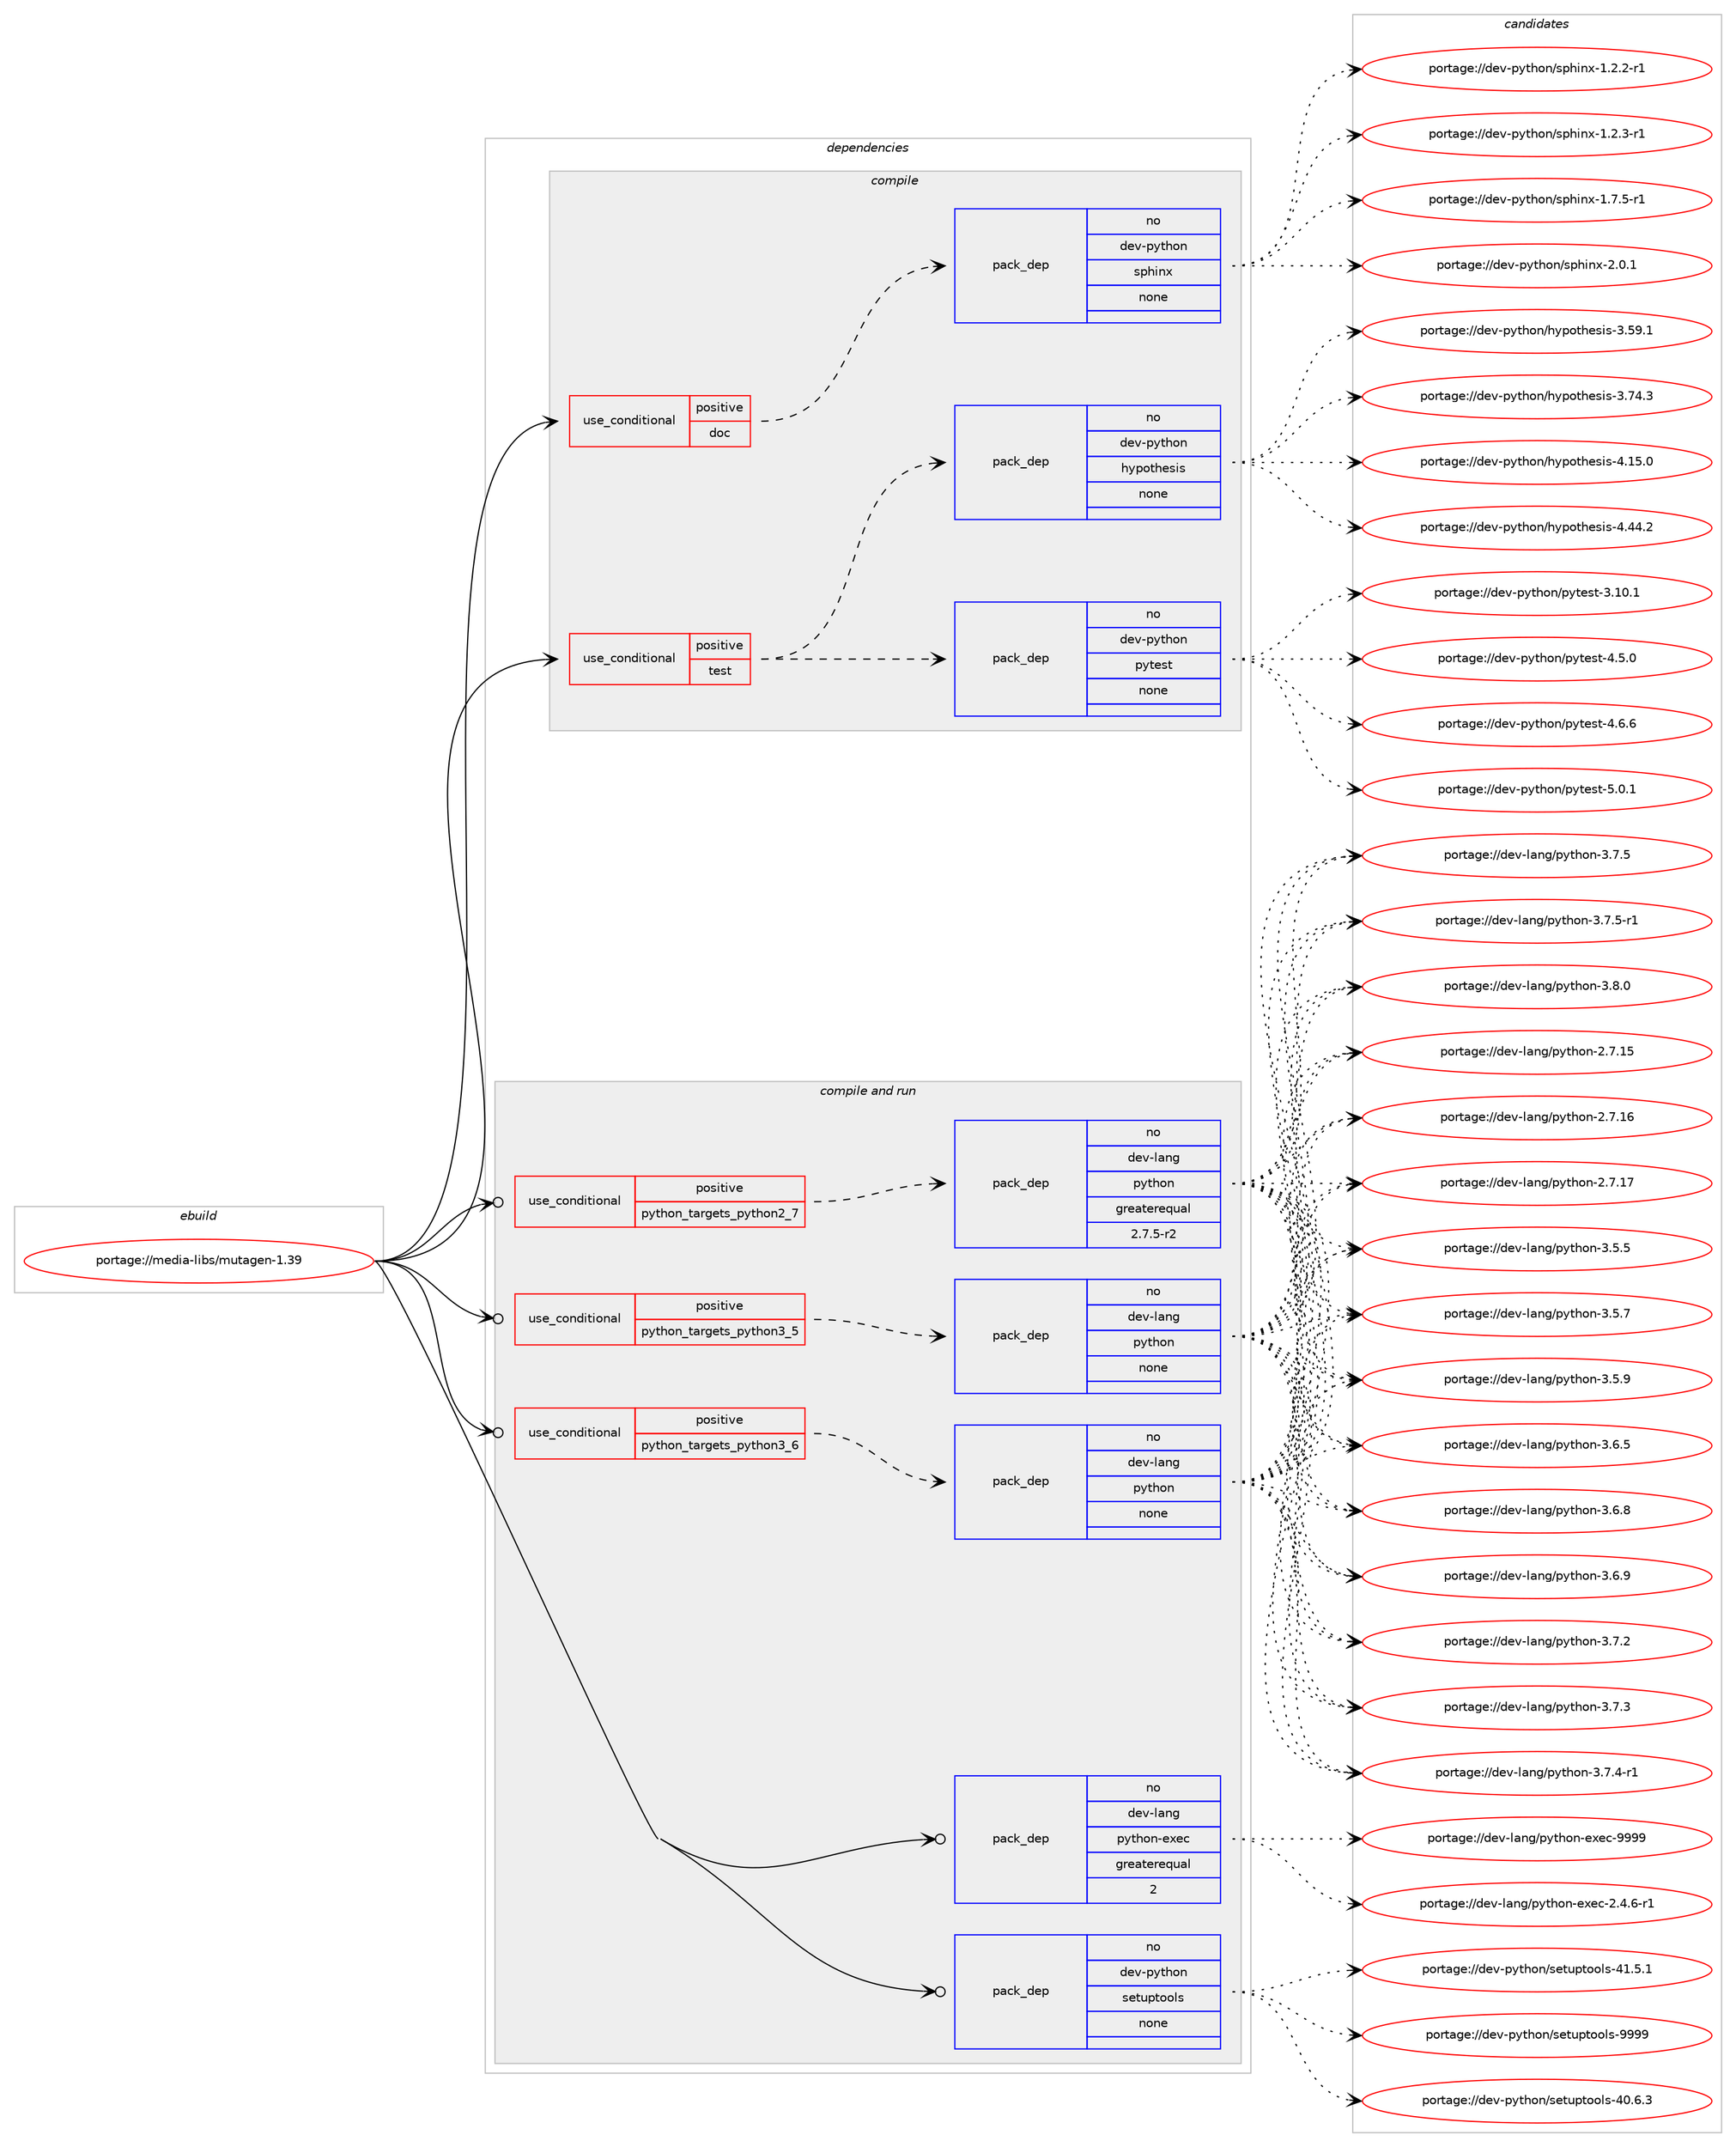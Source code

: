 digraph prolog {

# *************
# Graph options
# *************

newrank=true;
concentrate=true;
compound=true;
graph [rankdir=LR,fontname=Helvetica,fontsize=10,ranksep=1.5];#, ranksep=2.5, nodesep=0.2];
edge  [arrowhead=vee];
node  [fontname=Helvetica,fontsize=10];

# **********
# The ebuild
# **********

subgraph cluster_leftcol {
color=gray;
rank=same;
label=<<i>ebuild</i>>;
id [label="portage://media-libs/mutagen-1.39", color=red, width=4, href="../media-libs/mutagen-1.39.svg"];
}

# ****************
# The dependencies
# ****************

subgraph cluster_midcol {
color=gray;
label=<<i>dependencies</i>>;
subgraph cluster_compile {
fillcolor="#eeeeee";
style=filled;
label=<<i>compile</i>>;
subgraph cond80761 {
dependency323140 [label=<<TABLE BORDER="0" CELLBORDER="1" CELLSPACING="0" CELLPADDING="4"><TR><TD ROWSPAN="3" CELLPADDING="10">use_conditional</TD></TR><TR><TD>positive</TD></TR><TR><TD>doc</TD></TR></TABLE>>, shape=none, color=red];
subgraph pack237075 {
dependency323141 [label=<<TABLE BORDER="0" CELLBORDER="1" CELLSPACING="0" CELLPADDING="4" WIDTH="220"><TR><TD ROWSPAN="6" CELLPADDING="30">pack_dep</TD></TR><TR><TD WIDTH="110">no</TD></TR><TR><TD>dev-python</TD></TR><TR><TD>sphinx</TD></TR><TR><TD>none</TD></TR><TR><TD></TD></TR></TABLE>>, shape=none, color=blue];
}
dependency323140:e -> dependency323141:w [weight=20,style="dashed",arrowhead="vee"];
}
id:e -> dependency323140:w [weight=20,style="solid",arrowhead="vee"];
subgraph cond80762 {
dependency323142 [label=<<TABLE BORDER="0" CELLBORDER="1" CELLSPACING="0" CELLPADDING="4"><TR><TD ROWSPAN="3" CELLPADDING="10">use_conditional</TD></TR><TR><TD>positive</TD></TR><TR><TD>test</TD></TR></TABLE>>, shape=none, color=red];
subgraph pack237076 {
dependency323143 [label=<<TABLE BORDER="0" CELLBORDER="1" CELLSPACING="0" CELLPADDING="4" WIDTH="220"><TR><TD ROWSPAN="6" CELLPADDING="30">pack_dep</TD></TR><TR><TD WIDTH="110">no</TD></TR><TR><TD>dev-python</TD></TR><TR><TD>hypothesis</TD></TR><TR><TD>none</TD></TR><TR><TD></TD></TR></TABLE>>, shape=none, color=blue];
}
dependency323142:e -> dependency323143:w [weight=20,style="dashed",arrowhead="vee"];
subgraph pack237077 {
dependency323144 [label=<<TABLE BORDER="0" CELLBORDER="1" CELLSPACING="0" CELLPADDING="4" WIDTH="220"><TR><TD ROWSPAN="6" CELLPADDING="30">pack_dep</TD></TR><TR><TD WIDTH="110">no</TD></TR><TR><TD>dev-python</TD></TR><TR><TD>pytest</TD></TR><TR><TD>none</TD></TR><TR><TD></TD></TR></TABLE>>, shape=none, color=blue];
}
dependency323142:e -> dependency323144:w [weight=20,style="dashed",arrowhead="vee"];
}
id:e -> dependency323142:w [weight=20,style="solid",arrowhead="vee"];
}
subgraph cluster_compileandrun {
fillcolor="#eeeeee";
style=filled;
label=<<i>compile and run</i>>;
subgraph cond80763 {
dependency323145 [label=<<TABLE BORDER="0" CELLBORDER="1" CELLSPACING="0" CELLPADDING="4"><TR><TD ROWSPAN="3" CELLPADDING="10">use_conditional</TD></TR><TR><TD>positive</TD></TR><TR><TD>python_targets_python2_7</TD></TR></TABLE>>, shape=none, color=red];
subgraph pack237078 {
dependency323146 [label=<<TABLE BORDER="0" CELLBORDER="1" CELLSPACING="0" CELLPADDING="4" WIDTH="220"><TR><TD ROWSPAN="6" CELLPADDING="30">pack_dep</TD></TR><TR><TD WIDTH="110">no</TD></TR><TR><TD>dev-lang</TD></TR><TR><TD>python</TD></TR><TR><TD>greaterequal</TD></TR><TR><TD>2.7.5-r2</TD></TR></TABLE>>, shape=none, color=blue];
}
dependency323145:e -> dependency323146:w [weight=20,style="dashed",arrowhead="vee"];
}
id:e -> dependency323145:w [weight=20,style="solid",arrowhead="odotvee"];
subgraph cond80764 {
dependency323147 [label=<<TABLE BORDER="0" CELLBORDER="1" CELLSPACING="0" CELLPADDING="4"><TR><TD ROWSPAN="3" CELLPADDING="10">use_conditional</TD></TR><TR><TD>positive</TD></TR><TR><TD>python_targets_python3_5</TD></TR></TABLE>>, shape=none, color=red];
subgraph pack237079 {
dependency323148 [label=<<TABLE BORDER="0" CELLBORDER="1" CELLSPACING="0" CELLPADDING="4" WIDTH="220"><TR><TD ROWSPAN="6" CELLPADDING="30">pack_dep</TD></TR><TR><TD WIDTH="110">no</TD></TR><TR><TD>dev-lang</TD></TR><TR><TD>python</TD></TR><TR><TD>none</TD></TR><TR><TD></TD></TR></TABLE>>, shape=none, color=blue];
}
dependency323147:e -> dependency323148:w [weight=20,style="dashed",arrowhead="vee"];
}
id:e -> dependency323147:w [weight=20,style="solid",arrowhead="odotvee"];
subgraph cond80765 {
dependency323149 [label=<<TABLE BORDER="0" CELLBORDER="1" CELLSPACING="0" CELLPADDING="4"><TR><TD ROWSPAN="3" CELLPADDING="10">use_conditional</TD></TR><TR><TD>positive</TD></TR><TR><TD>python_targets_python3_6</TD></TR></TABLE>>, shape=none, color=red];
subgraph pack237080 {
dependency323150 [label=<<TABLE BORDER="0" CELLBORDER="1" CELLSPACING="0" CELLPADDING="4" WIDTH="220"><TR><TD ROWSPAN="6" CELLPADDING="30">pack_dep</TD></TR><TR><TD WIDTH="110">no</TD></TR><TR><TD>dev-lang</TD></TR><TR><TD>python</TD></TR><TR><TD>none</TD></TR><TR><TD></TD></TR></TABLE>>, shape=none, color=blue];
}
dependency323149:e -> dependency323150:w [weight=20,style="dashed",arrowhead="vee"];
}
id:e -> dependency323149:w [weight=20,style="solid",arrowhead="odotvee"];
subgraph pack237081 {
dependency323151 [label=<<TABLE BORDER="0" CELLBORDER="1" CELLSPACING="0" CELLPADDING="4" WIDTH="220"><TR><TD ROWSPAN="6" CELLPADDING="30">pack_dep</TD></TR><TR><TD WIDTH="110">no</TD></TR><TR><TD>dev-lang</TD></TR><TR><TD>python-exec</TD></TR><TR><TD>greaterequal</TD></TR><TR><TD>2</TD></TR></TABLE>>, shape=none, color=blue];
}
id:e -> dependency323151:w [weight=20,style="solid",arrowhead="odotvee"];
subgraph pack237082 {
dependency323152 [label=<<TABLE BORDER="0" CELLBORDER="1" CELLSPACING="0" CELLPADDING="4" WIDTH="220"><TR><TD ROWSPAN="6" CELLPADDING="30">pack_dep</TD></TR><TR><TD WIDTH="110">no</TD></TR><TR><TD>dev-python</TD></TR><TR><TD>setuptools</TD></TR><TR><TD>none</TD></TR><TR><TD></TD></TR></TABLE>>, shape=none, color=blue];
}
id:e -> dependency323152:w [weight=20,style="solid",arrowhead="odotvee"];
}
subgraph cluster_run {
fillcolor="#eeeeee";
style=filled;
label=<<i>run</i>>;
}
}

# **************
# The candidates
# **************

subgraph cluster_choices {
rank=same;
color=gray;
label=<<i>candidates</i>>;

subgraph choice237075 {
color=black;
nodesep=1;
choiceportage10010111845112121116104111110471151121041051101204549465046504511449 [label="portage://dev-python/sphinx-1.2.2-r1", color=red, width=4,href="../dev-python/sphinx-1.2.2-r1.svg"];
choiceportage10010111845112121116104111110471151121041051101204549465046514511449 [label="portage://dev-python/sphinx-1.2.3-r1", color=red, width=4,href="../dev-python/sphinx-1.2.3-r1.svg"];
choiceportage10010111845112121116104111110471151121041051101204549465546534511449 [label="portage://dev-python/sphinx-1.7.5-r1", color=red, width=4,href="../dev-python/sphinx-1.7.5-r1.svg"];
choiceportage1001011184511212111610411111047115112104105110120455046484649 [label="portage://dev-python/sphinx-2.0.1", color=red, width=4,href="../dev-python/sphinx-2.0.1.svg"];
dependency323141:e -> choiceportage10010111845112121116104111110471151121041051101204549465046504511449:w [style=dotted,weight="100"];
dependency323141:e -> choiceportage10010111845112121116104111110471151121041051101204549465046514511449:w [style=dotted,weight="100"];
dependency323141:e -> choiceportage10010111845112121116104111110471151121041051101204549465546534511449:w [style=dotted,weight="100"];
dependency323141:e -> choiceportage1001011184511212111610411111047115112104105110120455046484649:w [style=dotted,weight="100"];
}
subgraph choice237076 {
color=black;
nodesep=1;
choiceportage100101118451121211161041111104710412111211111610410111510511545514653574649 [label="portage://dev-python/hypothesis-3.59.1", color=red, width=4,href="../dev-python/hypothesis-3.59.1.svg"];
choiceportage100101118451121211161041111104710412111211111610410111510511545514655524651 [label="portage://dev-python/hypothesis-3.74.3", color=red, width=4,href="../dev-python/hypothesis-3.74.3.svg"];
choiceportage100101118451121211161041111104710412111211111610410111510511545524649534648 [label="portage://dev-python/hypothesis-4.15.0", color=red, width=4,href="../dev-python/hypothesis-4.15.0.svg"];
choiceportage100101118451121211161041111104710412111211111610410111510511545524652524650 [label="portage://dev-python/hypothesis-4.44.2", color=red, width=4,href="../dev-python/hypothesis-4.44.2.svg"];
dependency323143:e -> choiceportage100101118451121211161041111104710412111211111610410111510511545514653574649:w [style=dotted,weight="100"];
dependency323143:e -> choiceportage100101118451121211161041111104710412111211111610410111510511545514655524651:w [style=dotted,weight="100"];
dependency323143:e -> choiceportage100101118451121211161041111104710412111211111610410111510511545524649534648:w [style=dotted,weight="100"];
dependency323143:e -> choiceportage100101118451121211161041111104710412111211111610410111510511545524652524650:w [style=dotted,weight="100"];
}
subgraph choice237077 {
color=black;
nodesep=1;
choiceportage100101118451121211161041111104711212111610111511645514649484649 [label="portage://dev-python/pytest-3.10.1", color=red, width=4,href="../dev-python/pytest-3.10.1.svg"];
choiceportage1001011184511212111610411111047112121116101115116455246534648 [label="portage://dev-python/pytest-4.5.0", color=red, width=4,href="../dev-python/pytest-4.5.0.svg"];
choiceportage1001011184511212111610411111047112121116101115116455246544654 [label="portage://dev-python/pytest-4.6.6", color=red, width=4,href="../dev-python/pytest-4.6.6.svg"];
choiceportage1001011184511212111610411111047112121116101115116455346484649 [label="portage://dev-python/pytest-5.0.1", color=red, width=4,href="../dev-python/pytest-5.0.1.svg"];
dependency323144:e -> choiceportage100101118451121211161041111104711212111610111511645514649484649:w [style=dotted,weight="100"];
dependency323144:e -> choiceportage1001011184511212111610411111047112121116101115116455246534648:w [style=dotted,weight="100"];
dependency323144:e -> choiceportage1001011184511212111610411111047112121116101115116455246544654:w [style=dotted,weight="100"];
dependency323144:e -> choiceportage1001011184511212111610411111047112121116101115116455346484649:w [style=dotted,weight="100"];
}
subgraph choice237078 {
color=black;
nodesep=1;
choiceportage10010111845108971101034711212111610411111045504655464953 [label="portage://dev-lang/python-2.7.15", color=red, width=4,href="../dev-lang/python-2.7.15.svg"];
choiceportage10010111845108971101034711212111610411111045504655464954 [label="portage://dev-lang/python-2.7.16", color=red, width=4,href="../dev-lang/python-2.7.16.svg"];
choiceportage10010111845108971101034711212111610411111045504655464955 [label="portage://dev-lang/python-2.7.17", color=red, width=4,href="../dev-lang/python-2.7.17.svg"];
choiceportage100101118451089711010347112121116104111110455146534653 [label="portage://dev-lang/python-3.5.5", color=red, width=4,href="../dev-lang/python-3.5.5.svg"];
choiceportage100101118451089711010347112121116104111110455146534655 [label="portage://dev-lang/python-3.5.7", color=red, width=4,href="../dev-lang/python-3.5.7.svg"];
choiceportage100101118451089711010347112121116104111110455146534657 [label="portage://dev-lang/python-3.5.9", color=red, width=4,href="../dev-lang/python-3.5.9.svg"];
choiceportage100101118451089711010347112121116104111110455146544653 [label="portage://dev-lang/python-3.6.5", color=red, width=4,href="../dev-lang/python-3.6.5.svg"];
choiceportage100101118451089711010347112121116104111110455146544656 [label="portage://dev-lang/python-3.6.8", color=red, width=4,href="../dev-lang/python-3.6.8.svg"];
choiceportage100101118451089711010347112121116104111110455146544657 [label="portage://dev-lang/python-3.6.9", color=red, width=4,href="../dev-lang/python-3.6.9.svg"];
choiceportage100101118451089711010347112121116104111110455146554650 [label="portage://dev-lang/python-3.7.2", color=red, width=4,href="../dev-lang/python-3.7.2.svg"];
choiceportage100101118451089711010347112121116104111110455146554651 [label="portage://dev-lang/python-3.7.3", color=red, width=4,href="../dev-lang/python-3.7.3.svg"];
choiceportage1001011184510897110103471121211161041111104551465546524511449 [label="portage://dev-lang/python-3.7.4-r1", color=red, width=4,href="../dev-lang/python-3.7.4-r1.svg"];
choiceportage100101118451089711010347112121116104111110455146554653 [label="portage://dev-lang/python-3.7.5", color=red, width=4,href="../dev-lang/python-3.7.5.svg"];
choiceportage1001011184510897110103471121211161041111104551465546534511449 [label="portage://dev-lang/python-3.7.5-r1", color=red, width=4,href="../dev-lang/python-3.7.5-r1.svg"];
choiceportage100101118451089711010347112121116104111110455146564648 [label="portage://dev-lang/python-3.8.0", color=red, width=4,href="../dev-lang/python-3.8.0.svg"];
dependency323146:e -> choiceportage10010111845108971101034711212111610411111045504655464953:w [style=dotted,weight="100"];
dependency323146:e -> choiceportage10010111845108971101034711212111610411111045504655464954:w [style=dotted,weight="100"];
dependency323146:e -> choiceportage10010111845108971101034711212111610411111045504655464955:w [style=dotted,weight="100"];
dependency323146:e -> choiceportage100101118451089711010347112121116104111110455146534653:w [style=dotted,weight="100"];
dependency323146:e -> choiceportage100101118451089711010347112121116104111110455146534655:w [style=dotted,weight="100"];
dependency323146:e -> choiceportage100101118451089711010347112121116104111110455146534657:w [style=dotted,weight="100"];
dependency323146:e -> choiceportage100101118451089711010347112121116104111110455146544653:w [style=dotted,weight="100"];
dependency323146:e -> choiceportage100101118451089711010347112121116104111110455146544656:w [style=dotted,weight="100"];
dependency323146:e -> choiceportage100101118451089711010347112121116104111110455146544657:w [style=dotted,weight="100"];
dependency323146:e -> choiceportage100101118451089711010347112121116104111110455146554650:w [style=dotted,weight="100"];
dependency323146:e -> choiceportage100101118451089711010347112121116104111110455146554651:w [style=dotted,weight="100"];
dependency323146:e -> choiceportage1001011184510897110103471121211161041111104551465546524511449:w [style=dotted,weight="100"];
dependency323146:e -> choiceportage100101118451089711010347112121116104111110455146554653:w [style=dotted,weight="100"];
dependency323146:e -> choiceportage1001011184510897110103471121211161041111104551465546534511449:w [style=dotted,weight="100"];
dependency323146:e -> choiceportage100101118451089711010347112121116104111110455146564648:w [style=dotted,weight="100"];
}
subgraph choice237079 {
color=black;
nodesep=1;
choiceportage10010111845108971101034711212111610411111045504655464953 [label="portage://dev-lang/python-2.7.15", color=red, width=4,href="../dev-lang/python-2.7.15.svg"];
choiceportage10010111845108971101034711212111610411111045504655464954 [label="portage://dev-lang/python-2.7.16", color=red, width=4,href="../dev-lang/python-2.7.16.svg"];
choiceportage10010111845108971101034711212111610411111045504655464955 [label="portage://dev-lang/python-2.7.17", color=red, width=4,href="../dev-lang/python-2.7.17.svg"];
choiceportage100101118451089711010347112121116104111110455146534653 [label="portage://dev-lang/python-3.5.5", color=red, width=4,href="../dev-lang/python-3.5.5.svg"];
choiceportage100101118451089711010347112121116104111110455146534655 [label="portage://dev-lang/python-3.5.7", color=red, width=4,href="../dev-lang/python-3.5.7.svg"];
choiceportage100101118451089711010347112121116104111110455146534657 [label="portage://dev-lang/python-3.5.9", color=red, width=4,href="../dev-lang/python-3.5.9.svg"];
choiceportage100101118451089711010347112121116104111110455146544653 [label="portage://dev-lang/python-3.6.5", color=red, width=4,href="../dev-lang/python-3.6.5.svg"];
choiceportage100101118451089711010347112121116104111110455146544656 [label="portage://dev-lang/python-3.6.8", color=red, width=4,href="../dev-lang/python-3.6.8.svg"];
choiceportage100101118451089711010347112121116104111110455146544657 [label="portage://dev-lang/python-3.6.9", color=red, width=4,href="../dev-lang/python-3.6.9.svg"];
choiceportage100101118451089711010347112121116104111110455146554650 [label="portage://dev-lang/python-3.7.2", color=red, width=4,href="../dev-lang/python-3.7.2.svg"];
choiceportage100101118451089711010347112121116104111110455146554651 [label="portage://dev-lang/python-3.7.3", color=red, width=4,href="../dev-lang/python-3.7.3.svg"];
choiceportage1001011184510897110103471121211161041111104551465546524511449 [label="portage://dev-lang/python-3.7.4-r1", color=red, width=4,href="../dev-lang/python-3.7.4-r1.svg"];
choiceportage100101118451089711010347112121116104111110455146554653 [label="portage://dev-lang/python-3.7.5", color=red, width=4,href="../dev-lang/python-3.7.5.svg"];
choiceportage1001011184510897110103471121211161041111104551465546534511449 [label="portage://dev-lang/python-3.7.5-r1", color=red, width=4,href="../dev-lang/python-3.7.5-r1.svg"];
choiceportage100101118451089711010347112121116104111110455146564648 [label="portage://dev-lang/python-3.8.0", color=red, width=4,href="../dev-lang/python-3.8.0.svg"];
dependency323148:e -> choiceportage10010111845108971101034711212111610411111045504655464953:w [style=dotted,weight="100"];
dependency323148:e -> choiceportage10010111845108971101034711212111610411111045504655464954:w [style=dotted,weight="100"];
dependency323148:e -> choiceportage10010111845108971101034711212111610411111045504655464955:w [style=dotted,weight="100"];
dependency323148:e -> choiceportage100101118451089711010347112121116104111110455146534653:w [style=dotted,weight="100"];
dependency323148:e -> choiceportage100101118451089711010347112121116104111110455146534655:w [style=dotted,weight="100"];
dependency323148:e -> choiceportage100101118451089711010347112121116104111110455146534657:w [style=dotted,weight="100"];
dependency323148:e -> choiceportage100101118451089711010347112121116104111110455146544653:w [style=dotted,weight="100"];
dependency323148:e -> choiceportage100101118451089711010347112121116104111110455146544656:w [style=dotted,weight="100"];
dependency323148:e -> choiceportage100101118451089711010347112121116104111110455146544657:w [style=dotted,weight="100"];
dependency323148:e -> choiceportage100101118451089711010347112121116104111110455146554650:w [style=dotted,weight="100"];
dependency323148:e -> choiceportage100101118451089711010347112121116104111110455146554651:w [style=dotted,weight="100"];
dependency323148:e -> choiceportage1001011184510897110103471121211161041111104551465546524511449:w [style=dotted,weight="100"];
dependency323148:e -> choiceportage100101118451089711010347112121116104111110455146554653:w [style=dotted,weight="100"];
dependency323148:e -> choiceportage1001011184510897110103471121211161041111104551465546534511449:w [style=dotted,weight="100"];
dependency323148:e -> choiceportage100101118451089711010347112121116104111110455146564648:w [style=dotted,weight="100"];
}
subgraph choice237080 {
color=black;
nodesep=1;
choiceportage10010111845108971101034711212111610411111045504655464953 [label="portage://dev-lang/python-2.7.15", color=red, width=4,href="../dev-lang/python-2.7.15.svg"];
choiceportage10010111845108971101034711212111610411111045504655464954 [label="portage://dev-lang/python-2.7.16", color=red, width=4,href="../dev-lang/python-2.7.16.svg"];
choiceportage10010111845108971101034711212111610411111045504655464955 [label="portage://dev-lang/python-2.7.17", color=red, width=4,href="../dev-lang/python-2.7.17.svg"];
choiceportage100101118451089711010347112121116104111110455146534653 [label="portage://dev-lang/python-3.5.5", color=red, width=4,href="../dev-lang/python-3.5.5.svg"];
choiceportage100101118451089711010347112121116104111110455146534655 [label="portage://dev-lang/python-3.5.7", color=red, width=4,href="../dev-lang/python-3.5.7.svg"];
choiceportage100101118451089711010347112121116104111110455146534657 [label="portage://dev-lang/python-3.5.9", color=red, width=4,href="../dev-lang/python-3.5.9.svg"];
choiceportage100101118451089711010347112121116104111110455146544653 [label="portage://dev-lang/python-3.6.5", color=red, width=4,href="../dev-lang/python-3.6.5.svg"];
choiceportage100101118451089711010347112121116104111110455146544656 [label="portage://dev-lang/python-3.6.8", color=red, width=4,href="../dev-lang/python-3.6.8.svg"];
choiceportage100101118451089711010347112121116104111110455146544657 [label="portage://dev-lang/python-3.6.9", color=red, width=4,href="../dev-lang/python-3.6.9.svg"];
choiceportage100101118451089711010347112121116104111110455146554650 [label="portage://dev-lang/python-3.7.2", color=red, width=4,href="../dev-lang/python-3.7.2.svg"];
choiceportage100101118451089711010347112121116104111110455146554651 [label="portage://dev-lang/python-3.7.3", color=red, width=4,href="../dev-lang/python-3.7.3.svg"];
choiceportage1001011184510897110103471121211161041111104551465546524511449 [label="portage://dev-lang/python-3.7.4-r1", color=red, width=4,href="../dev-lang/python-3.7.4-r1.svg"];
choiceportage100101118451089711010347112121116104111110455146554653 [label="portage://dev-lang/python-3.7.5", color=red, width=4,href="../dev-lang/python-3.7.5.svg"];
choiceportage1001011184510897110103471121211161041111104551465546534511449 [label="portage://dev-lang/python-3.7.5-r1", color=red, width=4,href="../dev-lang/python-3.7.5-r1.svg"];
choiceportage100101118451089711010347112121116104111110455146564648 [label="portage://dev-lang/python-3.8.0", color=red, width=4,href="../dev-lang/python-3.8.0.svg"];
dependency323150:e -> choiceportage10010111845108971101034711212111610411111045504655464953:w [style=dotted,weight="100"];
dependency323150:e -> choiceportage10010111845108971101034711212111610411111045504655464954:w [style=dotted,weight="100"];
dependency323150:e -> choiceportage10010111845108971101034711212111610411111045504655464955:w [style=dotted,weight="100"];
dependency323150:e -> choiceportage100101118451089711010347112121116104111110455146534653:w [style=dotted,weight="100"];
dependency323150:e -> choiceportage100101118451089711010347112121116104111110455146534655:w [style=dotted,weight="100"];
dependency323150:e -> choiceportage100101118451089711010347112121116104111110455146534657:w [style=dotted,weight="100"];
dependency323150:e -> choiceportage100101118451089711010347112121116104111110455146544653:w [style=dotted,weight="100"];
dependency323150:e -> choiceportage100101118451089711010347112121116104111110455146544656:w [style=dotted,weight="100"];
dependency323150:e -> choiceportage100101118451089711010347112121116104111110455146544657:w [style=dotted,weight="100"];
dependency323150:e -> choiceportage100101118451089711010347112121116104111110455146554650:w [style=dotted,weight="100"];
dependency323150:e -> choiceportage100101118451089711010347112121116104111110455146554651:w [style=dotted,weight="100"];
dependency323150:e -> choiceportage1001011184510897110103471121211161041111104551465546524511449:w [style=dotted,weight="100"];
dependency323150:e -> choiceportage100101118451089711010347112121116104111110455146554653:w [style=dotted,weight="100"];
dependency323150:e -> choiceportage1001011184510897110103471121211161041111104551465546534511449:w [style=dotted,weight="100"];
dependency323150:e -> choiceportage100101118451089711010347112121116104111110455146564648:w [style=dotted,weight="100"];
}
subgraph choice237081 {
color=black;
nodesep=1;
choiceportage10010111845108971101034711212111610411111045101120101994550465246544511449 [label="portage://dev-lang/python-exec-2.4.6-r1", color=red, width=4,href="../dev-lang/python-exec-2.4.6-r1.svg"];
choiceportage10010111845108971101034711212111610411111045101120101994557575757 [label="portage://dev-lang/python-exec-9999", color=red, width=4,href="../dev-lang/python-exec-9999.svg"];
dependency323151:e -> choiceportage10010111845108971101034711212111610411111045101120101994550465246544511449:w [style=dotted,weight="100"];
dependency323151:e -> choiceportage10010111845108971101034711212111610411111045101120101994557575757:w [style=dotted,weight="100"];
}
subgraph choice237082 {
color=black;
nodesep=1;
choiceportage100101118451121211161041111104711510111611711211611111110811545524846544651 [label="portage://dev-python/setuptools-40.6.3", color=red, width=4,href="../dev-python/setuptools-40.6.3.svg"];
choiceportage100101118451121211161041111104711510111611711211611111110811545524946534649 [label="portage://dev-python/setuptools-41.5.1", color=red, width=4,href="../dev-python/setuptools-41.5.1.svg"];
choiceportage10010111845112121116104111110471151011161171121161111111081154557575757 [label="portage://dev-python/setuptools-9999", color=red, width=4,href="../dev-python/setuptools-9999.svg"];
dependency323152:e -> choiceportage100101118451121211161041111104711510111611711211611111110811545524846544651:w [style=dotted,weight="100"];
dependency323152:e -> choiceportage100101118451121211161041111104711510111611711211611111110811545524946534649:w [style=dotted,weight="100"];
dependency323152:e -> choiceportage10010111845112121116104111110471151011161171121161111111081154557575757:w [style=dotted,weight="100"];
}
}

}
